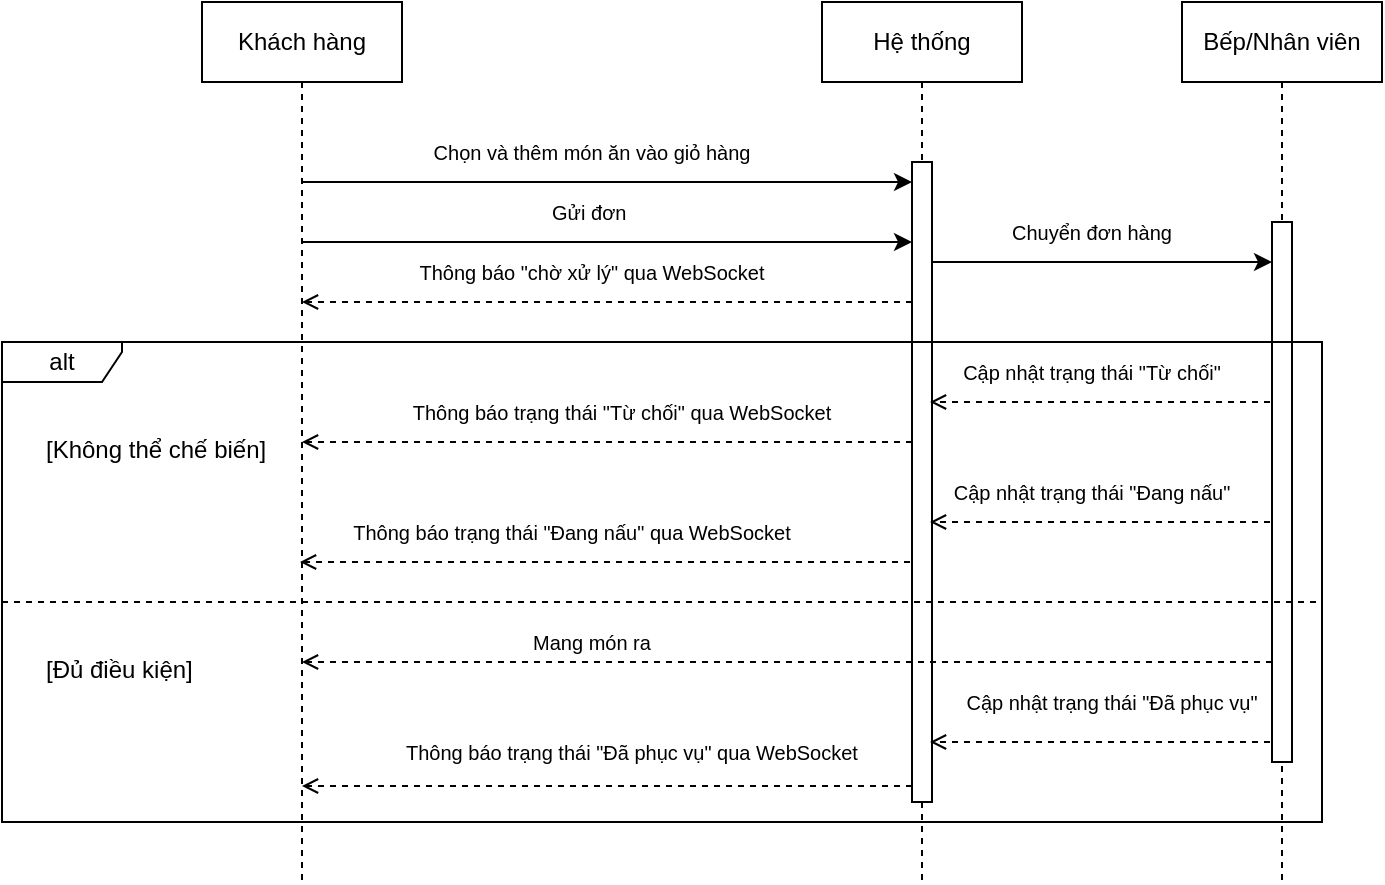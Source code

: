 <mxfile version="24.7.17">
  <diagram name="Page-1" id="2YBvvXClWsGukQMizWep">
    <mxGraphModel dx="1639" dy="534" grid="1" gridSize="10" guides="1" tooltips="1" connect="1" arrows="1" fold="1" page="1" pageScale="1" pageWidth="850" pageHeight="1100" math="0" shadow="0">
      <root>
        <mxCell id="0" />
        <mxCell id="1" parent="0" />
        <mxCell id="aM9ryv3xv72pqoxQDRHE-1" value="Khách hàng" style="shape=umlLifeline;perimeter=lifelinePerimeter;whiteSpace=wrap;html=1;container=0;dropTarget=0;collapsible=0;recursiveResize=0;outlineConnect=0;portConstraint=eastwest;newEdgeStyle={&quot;edgeStyle&quot;:&quot;elbowEdgeStyle&quot;,&quot;elbow&quot;:&quot;vertical&quot;,&quot;curved&quot;:0,&quot;rounded&quot;:0};" parent="1" vertex="1">
          <mxGeometry x="40" y="40" width="100" height="440" as="geometry" />
        </mxCell>
        <mxCell id="aM9ryv3xv72pqoxQDRHE-5" value="Hệ thống" style="shape=umlLifeline;perimeter=lifelinePerimeter;whiteSpace=wrap;html=1;container=0;dropTarget=0;collapsible=0;recursiveResize=0;outlineConnect=0;portConstraint=eastwest;newEdgeStyle={&quot;edgeStyle&quot;:&quot;elbowEdgeStyle&quot;,&quot;elbow&quot;:&quot;vertical&quot;,&quot;curved&quot;:0,&quot;rounded&quot;:0};" parent="1" vertex="1">
          <mxGeometry x="350" y="40" width="100" height="440" as="geometry" />
        </mxCell>
        <mxCell id="aM9ryv3xv72pqoxQDRHE-6" value="&lt;span style=&quot;color: rgba(0, 0, 0, 0); font-family: monospace; font-size: 0px; text-align: start;&quot;&gt;%3CmxGraphModel%3E%3Croot%3E%3CmxCell%20id%3D%220%22%2F%3E%3CmxCell%20id%3D%221%22%20parent%3D%220%22%2F%3E%3CmxCell%20id%3D%222%22%20value%3D%22Interaction%20heading%22%20style%3D%22shape%3DumlFrame%3BwhiteSpace%3Dwrap%3Bhtml%3D1%3BpointerEvents%3D0%3BrecursiveResize%3D0%3Bcontainer%3D1%3Bcollapsible%3D0%3Bwidth%3D170%3B%22%20vertex%3D%221%22%20parent%3D%221%22%3E%3CmxGeometry%20x%3D%2210%22%20y%3D%22220%22%20width%3D%22290%22%20height%3D%22250%22%20as%3D%22geometry%22%2F%3E%3C%2FmxCell%3E%3CmxCell%20id%3D%223%22%20value%3D%22%5Bconstraint1%5D%22%20style%3D%22text%3Bhtml%3D1%3B%22%20vertex%3D%221%22%20parent%3D%222%22%3E%3CmxGeometry%20width%3D%22100%22%20height%3D%2220%22%20relative%3D%221%22%20as%3D%22geometry%22%3E%3CmxPoint%20x%3D%2220%22%20y%3D%2240%22%20as%3D%22offset%22%2F%3E%3C%2FmxGeometry%3E%3C%2FmxCell%3E%3CmxCell%20id%3D%224%22%20value%3D%22%5Bconstraint2%5D%22%20style%3D%22line%3BstrokeWidth%3D1%3Bdashed%3D1%3BlabelPosition%3Dcenter%3BverticalLabelPosition%3Dbottom%3Balign%3Dleft%3BverticalAlign%3Dtop%3BspacingLeft%3D20%3BspacingTop%3D15%3Bhtml%3D1%3BwhiteSpace%3Dwrap%3B%22%20vertex%3D%221%22%20parent%3D%222%22%3E%3CmxGeometry%20y%3D%22125%22%20width%3D%22290%22%20height%3D%2210%22%20as%3D%22geometry%22%2F%3E%3C%2FmxCell%3E%3C%2Froot%3E%3C%2FmxGraphModel%3E&lt;/span&gt;" style="html=1;points=[];perimeter=orthogonalPerimeter;outlineConnect=0;targetShapes=umlLifeline;portConstraint=eastwest;newEdgeStyle={&quot;edgeStyle&quot;:&quot;elbowEdgeStyle&quot;,&quot;elbow&quot;:&quot;vertical&quot;,&quot;curved&quot;:0,&quot;rounded&quot;:0};" parent="aM9ryv3xv72pqoxQDRHE-5" vertex="1">
          <mxGeometry x="45" y="80" width="10" height="320" as="geometry" />
        </mxCell>
        <mxCell id="VOvEn0KjgjUTMuamSDGO-1" value="Bếp/Nhân viên" style="shape=umlLifeline;perimeter=lifelinePerimeter;whiteSpace=wrap;html=1;container=0;dropTarget=0;collapsible=0;recursiveResize=0;outlineConnect=0;portConstraint=eastwest;newEdgeStyle={&quot;edgeStyle&quot;:&quot;elbowEdgeStyle&quot;,&quot;elbow&quot;:&quot;vertical&quot;,&quot;curved&quot;:0,&quot;rounded&quot;:0};" parent="1" vertex="1">
          <mxGeometry x="530" y="40" width="100" height="440" as="geometry" />
        </mxCell>
        <mxCell id="VOvEn0KjgjUTMuamSDGO-5" value="" style="html=1;points=[];perimeter=orthogonalPerimeter;outlineConnect=0;targetShapes=umlLifeline;portConstraint=eastwest;newEdgeStyle={&quot;edgeStyle&quot;:&quot;elbowEdgeStyle&quot;,&quot;elbow&quot;:&quot;vertical&quot;,&quot;curved&quot;:0,&quot;rounded&quot;:0};" parent="VOvEn0KjgjUTMuamSDGO-1" vertex="1">
          <mxGeometry x="45" y="110" width="10" height="270" as="geometry" />
        </mxCell>
        <mxCell id="VOvEn0KjgjUTMuamSDGO-3" value="" style="endArrow=classic;html=1;rounded=0;" parent="1" target="aM9ryv3xv72pqoxQDRHE-6" edge="1">
          <mxGeometry width="50" height="50" relative="1" as="geometry">
            <mxPoint x="90" y="130" as="sourcePoint" />
            <mxPoint x="260" y="130" as="targetPoint" />
          </mxGeometry>
        </mxCell>
        <mxCell id="VOvEn0KjgjUTMuamSDGO-6" value="" style="edgeStyle=elbowEdgeStyle;rounded=0;orthogonalLoop=1;jettySize=auto;html=1;elbow=vertical;curved=0;" parent="1" edge="1">
          <mxGeometry relative="1" as="geometry">
            <mxPoint x="405" y="169.996" as="sourcePoint" />
            <mxPoint x="575" y="169.996" as="targetPoint" />
          </mxGeometry>
        </mxCell>
        <mxCell id="VOvEn0KjgjUTMuamSDGO-7" value="&lt;font style=&quot;font-size: 10px;&quot;&gt;Chọn và thêm món ăn vào giỏ hàng&lt;/font&gt;" style="text;html=1;align=center;verticalAlign=middle;whiteSpace=wrap;rounded=0;" parent="1" vertex="1">
          <mxGeometry x="150" y="100" width="170" height="30" as="geometry" />
        </mxCell>
        <mxCell id="VOvEn0KjgjUTMuamSDGO-13" value="" style="endArrow=classic;html=1;rounded=0;" parent="1" edge="1">
          <mxGeometry width="50" height="50" relative="1" as="geometry">
            <mxPoint x="90" y="160" as="sourcePoint" />
            <mxPoint x="395" y="160" as="targetPoint" />
          </mxGeometry>
        </mxCell>
        <mxCell id="VOvEn0KjgjUTMuamSDGO-14" value="&lt;span style=&quot;font-size: 10px;&quot;&gt;Gửi đơn&amp;nbsp;&lt;/span&gt;" style="text;html=1;align=center;verticalAlign=middle;whiteSpace=wrap;rounded=0;" parent="1" vertex="1">
          <mxGeometry x="150" y="130" width="170" height="30" as="geometry" />
        </mxCell>
        <mxCell id="VOvEn0KjgjUTMuamSDGO-15" value="&lt;span style=&quot;font-size: 10px;&quot;&gt;Chuyển đơn hàng&lt;/span&gt;" style="text;html=1;align=center;verticalAlign=middle;whiteSpace=wrap;rounded=0;" parent="1" vertex="1">
          <mxGeometry x="400" y="140" width="170" height="30" as="geometry" />
        </mxCell>
        <mxCell id="VOvEn0KjgjUTMuamSDGO-18" value="" style="edgeStyle=elbowEdgeStyle;rounded=0;orthogonalLoop=1;jettySize=auto;html=1;elbow=vertical;curved=0;dashed=1;endArrow=open;endFill=0;" parent="1" source="aM9ryv3xv72pqoxQDRHE-6" target="aM9ryv3xv72pqoxQDRHE-1" edge="1">
          <mxGeometry relative="1" as="geometry">
            <mxPoint x="315" y="205" as="targetPoint" />
            <Array as="points">
              <mxPoint x="350" y="190" />
            </Array>
          </mxGeometry>
        </mxCell>
        <mxCell id="VOvEn0KjgjUTMuamSDGO-19" value="&lt;span style=&quot;font-size: 10px;&quot;&gt;Thông báo &quot;chờ xử lý&quot; qua WebSocket&lt;/span&gt;" style="text;html=1;align=center;verticalAlign=middle;whiteSpace=wrap;rounded=0;" parent="1" vertex="1">
          <mxGeometry x="135" y="160" width="200" height="30" as="geometry" />
        </mxCell>
        <mxCell id="VOvEn0KjgjUTMuamSDGO-21" value="" style="endArrow=open;html=1;rounded=0;dashed=1;endFill=0;" parent="1" edge="1">
          <mxGeometry width="50" height="50" relative="1" as="geometry">
            <mxPoint x="574" y="240" as="sourcePoint" />
            <mxPoint x="404" y="240" as="targetPoint" />
            <Array as="points">
              <mxPoint x="449" y="240" />
            </Array>
          </mxGeometry>
        </mxCell>
        <mxCell id="VOvEn0KjgjUTMuamSDGO-23" value="" style="edgeStyle=elbowEdgeStyle;rounded=0;orthogonalLoop=1;jettySize=auto;html=1;elbow=vertical;curved=0;dashed=1;endArrow=open;endFill=0;" parent="1" edge="1">
          <mxGeometry relative="1" as="geometry">
            <mxPoint x="395" y="260" as="sourcePoint" />
            <mxPoint x="90" y="260" as="targetPoint" />
            <Array as="points">
              <mxPoint x="350" y="260" />
            </Array>
          </mxGeometry>
        </mxCell>
        <mxCell id="VOvEn0KjgjUTMuamSDGO-24" value="&lt;span style=&quot;font-size: 10px;&quot;&gt;Thông báo trạng thái &quot;Từ chối&quot; qua WebSocket&lt;/span&gt;" style="text;html=1;align=center;verticalAlign=middle;whiteSpace=wrap;rounded=0;" parent="1" vertex="1">
          <mxGeometry x="140" y="230" width="220" height="30" as="geometry" />
        </mxCell>
        <mxCell id="VOvEn0KjgjUTMuamSDGO-27" value="" style="endArrow=open;html=1;rounded=0;dashed=1;endFill=0;" parent="1" edge="1">
          <mxGeometry width="50" height="50" relative="1" as="geometry">
            <mxPoint x="574" y="300" as="sourcePoint" />
            <mxPoint x="404" y="300" as="targetPoint" />
            <Array as="points">
              <mxPoint x="449" y="300" />
            </Array>
          </mxGeometry>
        </mxCell>
        <mxCell id="VOvEn0KjgjUTMuamSDGO-31" value="" style="edgeStyle=elbowEdgeStyle;rounded=0;orthogonalLoop=1;jettySize=auto;html=1;elbow=vertical;curved=0;dashed=1;endArrow=open;endFill=0;" parent="1" source="VOvEn0KjgjUTMuamSDGO-5" edge="1">
          <mxGeometry relative="1" as="geometry">
            <mxPoint x="570" y="370" as="sourcePoint" />
            <mxPoint x="90" y="370" as="targetPoint" />
            <Array as="points">
              <mxPoint x="350" y="370" />
            </Array>
          </mxGeometry>
        </mxCell>
        <mxCell id="VOvEn0KjgjUTMuamSDGO-35" value="" style="endArrow=open;html=1;rounded=0;dashed=1;endFill=0;" parent="1" edge="1">
          <mxGeometry width="50" height="50" relative="1" as="geometry">
            <mxPoint x="574" y="410" as="sourcePoint" />
            <mxPoint x="404" y="410" as="targetPoint" />
            <Array as="points">
              <mxPoint x="449" y="410" />
            </Array>
          </mxGeometry>
        </mxCell>
        <mxCell id="VOvEn0KjgjUTMuamSDGO-37" value="" style="edgeStyle=elbowEdgeStyle;rounded=0;orthogonalLoop=1;jettySize=auto;html=1;elbow=vertical;curved=0;dashed=1;endArrow=open;endFill=0;" parent="1" edge="1">
          <mxGeometry relative="1" as="geometry">
            <mxPoint x="395" y="432" as="sourcePoint" />
            <mxPoint x="90" y="432" as="targetPoint" />
            <Array as="points">
              <mxPoint x="350" y="432" />
            </Array>
          </mxGeometry>
        </mxCell>
        <mxCell id="VOvEn0KjgjUTMuamSDGO-38" value="&lt;span style=&quot;font-size: 10px;&quot;&gt;Thông báo trạng thái &quot;Đã phục vụ&quot; qua WebSocket&lt;/span&gt;" style="text;html=1;align=center;verticalAlign=middle;whiteSpace=wrap;rounded=0;" parent="1" vertex="1">
          <mxGeometry x="140" y="400" width="230" height="30" as="geometry" />
        </mxCell>
        <mxCell id="VOvEn0KjgjUTMuamSDGO-42" value="alt" style="shape=umlFrame;whiteSpace=wrap;html=1;pointerEvents=0;recursiveResize=0;container=1;collapsible=0;width=60;height=20;" parent="1" vertex="1">
          <mxGeometry x="-60" y="210" width="660" height="240" as="geometry" />
        </mxCell>
        <mxCell id="VOvEn0KjgjUTMuamSDGO-43" value="[Không thể chế biến]" style="text;html=1;" parent="VOvEn0KjgjUTMuamSDGO-42" vertex="1">
          <mxGeometry width="100" height="20" relative="1" as="geometry">
            <mxPoint x="20" y="40" as="offset" />
          </mxGeometry>
        </mxCell>
        <mxCell id="VOvEn0KjgjUTMuamSDGO-44" value="[Đủ điều kiện]" style="line;strokeWidth=1;dashed=1;labelPosition=center;verticalLabelPosition=bottom;align=left;verticalAlign=top;spacingLeft=20;spacingTop=15;html=1;whiteSpace=wrap;" parent="VOvEn0KjgjUTMuamSDGO-42" vertex="1">
          <mxGeometry y="125" width="660" height="10" as="geometry" />
        </mxCell>
        <mxCell id="VOvEn0KjgjUTMuamSDGO-30" value="&lt;span style=&quot;font-size: 10px;&quot;&gt;Thông báo trạng thái &quot;Đang nấu&quot; qua WebSocket&lt;/span&gt;" style="text;html=1;align=center;verticalAlign=middle;whiteSpace=wrap;rounded=0;" parent="VOvEn0KjgjUTMuamSDGO-42" vertex="1">
          <mxGeometry x="170" y="80" width="230" height="30" as="geometry" />
        </mxCell>
        <mxCell id="VOvEn0KjgjUTMuamSDGO-29" value="" style="edgeStyle=elbowEdgeStyle;rounded=0;orthogonalLoop=1;jettySize=auto;html=1;elbow=vertical;curved=0;dashed=1;endArrow=open;endFill=0;" parent="VOvEn0KjgjUTMuamSDGO-42" edge="1">
          <mxGeometry relative="1" as="geometry">
            <mxPoint x="454" y="110" as="sourcePoint" />
            <mxPoint x="149" y="110" as="targetPoint" />
            <Array as="points">
              <mxPoint x="409" y="110" />
            </Array>
          </mxGeometry>
        </mxCell>
        <mxCell id="VOvEn0KjgjUTMuamSDGO-32" value="&lt;span style=&quot;font-size: 10px;&quot;&gt;Mang món ra&lt;/span&gt;" style="text;html=1;align=center;verticalAlign=middle;whiteSpace=wrap;rounded=0;" parent="VOvEn0KjgjUTMuamSDGO-42" vertex="1">
          <mxGeometry x="210" y="135" width="170" height="30" as="geometry" />
        </mxCell>
        <mxCell id="VOvEn0KjgjUTMuamSDGO-28" value="&lt;span style=&quot;font-size: 10px;&quot;&gt;Cập nhật trạng thái &quot;Đang nấu&quot;&lt;/span&gt;" style="text;html=1;align=center;verticalAlign=middle;whiteSpace=wrap;rounded=0;" parent="VOvEn0KjgjUTMuamSDGO-42" vertex="1">
          <mxGeometry x="460" y="60" width="170" height="30" as="geometry" />
        </mxCell>
        <mxCell id="VOvEn0KjgjUTMuamSDGO-22" value="&lt;span style=&quot;font-size: 10px;&quot;&gt;Cập nhật trạng thái &quot;Từ chối&quot;&lt;/span&gt;" style="text;html=1;align=center;verticalAlign=middle;whiteSpace=wrap;rounded=0;" parent="VOvEn0KjgjUTMuamSDGO-42" vertex="1">
          <mxGeometry x="460" width="170" height="30" as="geometry" />
        </mxCell>
        <mxCell id="VOvEn0KjgjUTMuamSDGO-36" value="&lt;span style=&quot;font-size: 10px;&quot;&gt;Cập nhật trạng thái &quot;Đã phục vụ&quot;&lt;/span&gt;" style="text;html=1;align=center;verticalAlign=middle;whiteSpace=wrap;rounded=0;" parent="VOvEn0KjgjUTMuamSDGO-42" vertex="1">
          <mxGeometry x="470" y="165" width="170" height="30" as="geometry" />
        </mxCell>
      </root>
    </mxGraphModel>
  </diagram>
</mxfile>
